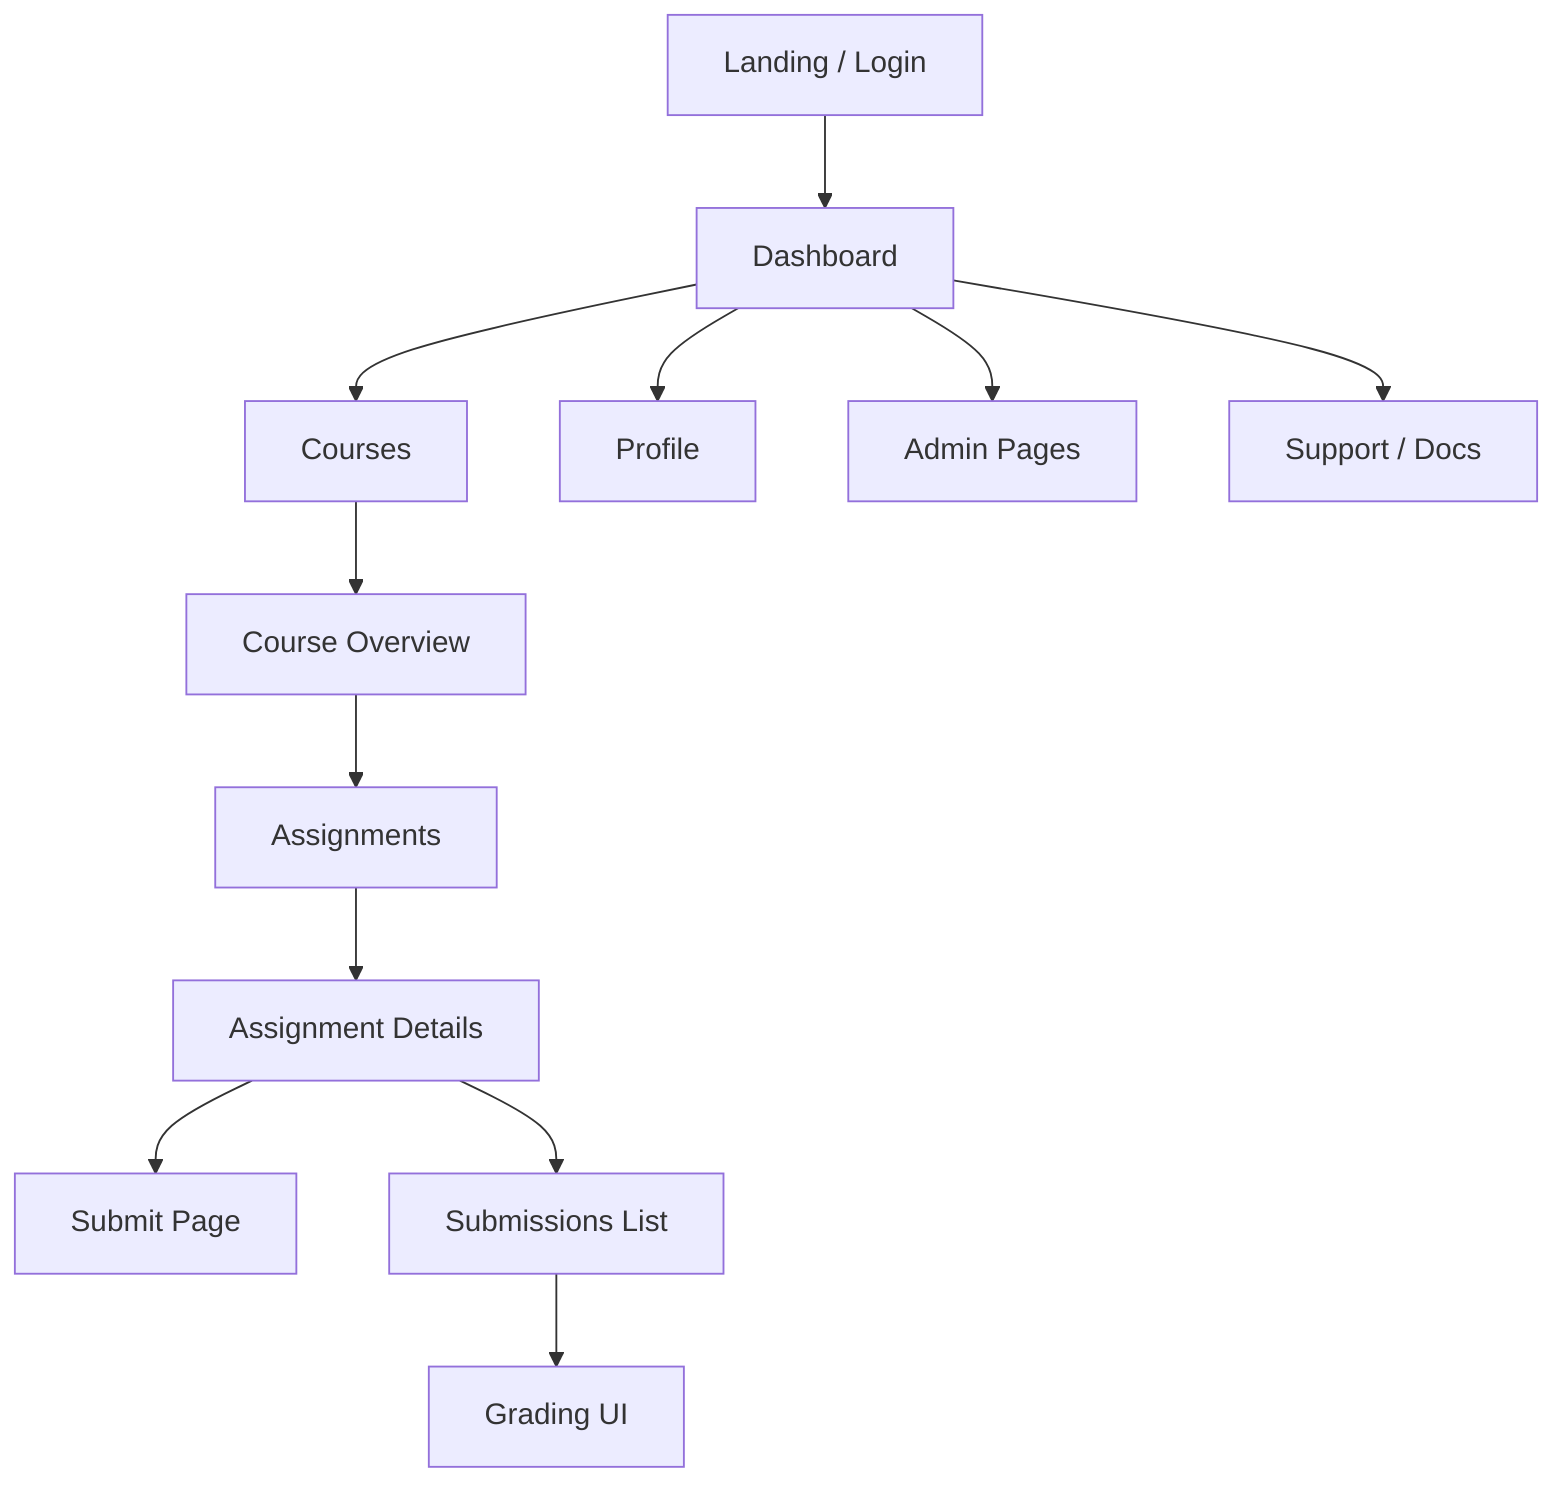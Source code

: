 graph TD
  A[Landing / Login] --> B[Dashboard]
  B --> C[Courses]
  C --> D[Course Overview]
  D --> E[Assignments]
  E --> F[Assignment Details]
  F --> G[Submit Page]
  F --> H[Submissions List]
  H --> I[Grading UI]
  B --> J[Profile]
  B --> K[Admin Pages]
  B --> L[Support / Docs]